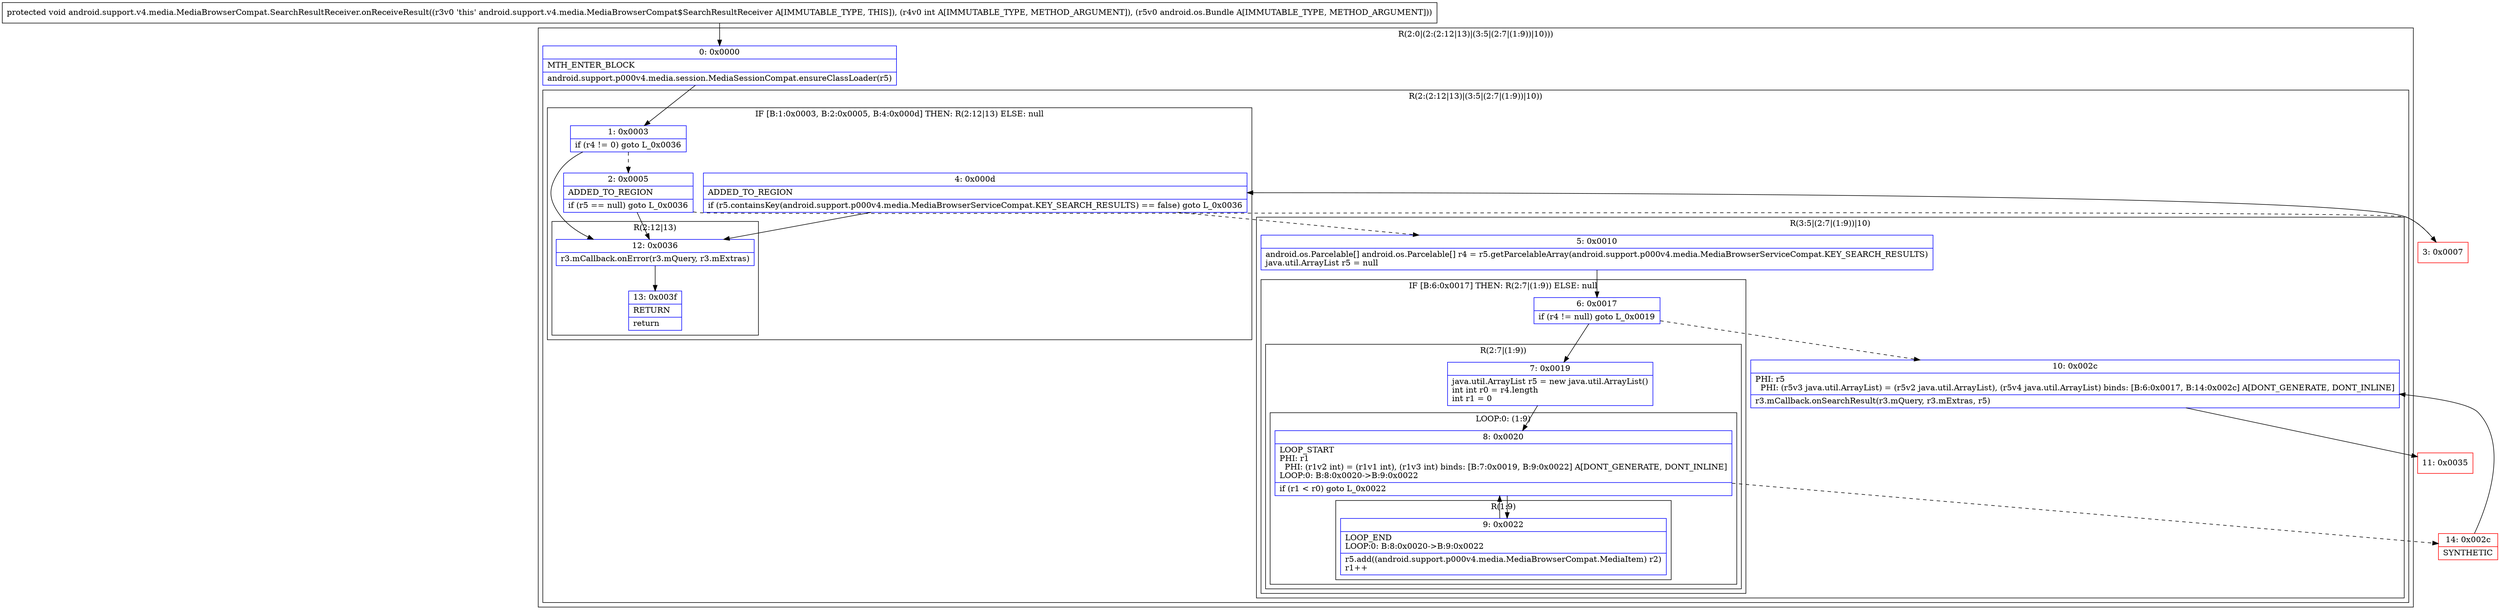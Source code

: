 digraph "CFG forandroid.support.v4.media.MediaBrowserCompat.SearchResultReceiver.onReceiveResult(ILandroid\/os\/Bundle;)V" {
subgraph cluster_Region_1758063232 {
label = "R(2:0|(2:(2:12|13)|(3:5|(2:7|(1:9))|10)))";
node [shape=record,color=blue];
Node_0 [shape=record,label="{0\:\ 0x0000|MTH_ENTER_BLOCK\l|android.support.p000v4.media.session.MediaSessionCompat.ensureClassLoader(r5)\l}"];
subgraph cluster_Region_1500647288 {
label = "R(2:(2:12|13)|(3:5|(2:7|(1:9))|10))";
node [shape=record,color=blue];
subgraph cluster_IfRegion_1449247696 {
label = "IF [B:1:0x0003, B:2:0x0005, B:4:0x000d] THEN: R(2:12|13) ELSE: null";
node [shape=record,color=blue];
Node_1 [shape=record,label="{1\:\ 0x0003|if (r4 != 0) goto L_0x0036\l}"];
Node_2 [shape=record,label="{2\:\ 0x0005|ADDED_TO_REGION\l|if (r5 == null) goto L_0x0036\l}"];
Node_4 [shape=record,label="{4\:\ 0x000d|ADDED_TO_REGION\l|if (r5.containsKey(android.support.p000v4.media.MediaBrowserServiceCompat.KEY_SEARCH_RESULTS) == false) goto L_0x0036\l}"];
subgraph cluster_Region_1355356816 {
label = "R(2:12|13)";
node [shape=record,color=blue];
Node_12 [shape=record,label="{12\:\ 0x0036|r3.mCallback.onError(r3.mQuery, r3.mExtras)\l}"];
Node_13 [shape=record,label="{13\:\ 0x003f|RETURN\l|return\l}"];
}
}
subgraph cluster_Region_1028183329 {
label = "R(3:5|(2:7|(1:9))|10)";
node [shape=record,color=blue];
Node_5 [shape=record,label="{5\:\ 0x0010|android.os.Parcelable[] android.os.Parcelable[] r4 = r5.getParcelableArray(android.support.p000v4.media.MediaBrowserServiceCompat.KEY_SEARCH_RESULTS)\ljava.util.ArrayList r5 = null\l}"];
subgraph cluster_IfRegion_1202712628 {
label = "IF [B:6:0x0017] THEN: R(2:7|(1:9)) ELSE: null";
node [shape=record,color=blue];
Node_6 [shape=record,label="{6\:\ 0x0017|if (r4 != null) goto L_0x0019\l}"];
subgraph cluster_Region_1408827631 {
label = "R(2:7|(1:9))";
node [shape=record,color=blue];
Node_7 [shape=record,label="{7\:\ 0x0019|java.util.ArrayList r5 = new java.util.ArrayList()\lint int r0 = r4.length\lint r1 = 0\l}"];
subgraph cluster_LoopRegion_2012440547 {
label = "LOOP:0: (1:9)";
node [shape=record,color=blue];
Node_8 [shape=record,label="{8\:\ 0x0020|LOOP_START\lPHI: r1 \l  PHI: (r1v2 int) = (r1v1 int), (r1v3 int) binds: [B:7:0x0019, B:9:0x0022] A[DONT_GENERATE, DONT_INLINE]\lLOOP:0: B:8:0x0020\-\>B:9:0x0022\l|if (r1 \< r0) goto L_0x0022\l}"];
subgraph cluster_Region_2048631198 {
label = "R(1:9)";
node [shape=record,color=blue];
Node_9 [shape=record,label="{9\:\ 0x0022|LOOP_END\lLOOP:0: B:8:0x0020\-\>B:9:0x0022\l|r5.add((android.support.p000v4.media.MediaBrowserCompat.MediaItem) r2)\lr1++\l}"];
}
}
}
}
Node_10 [shape=record,label="{10\:\ 0x002c|PHI: r5 \l  PHI: (r5v3 java.util.ArrayList) = (r5v2 java.util.ArrayList), (r5v4 java.util.ArrayList) binds: [B:6:0x0017, B:14:0x002c] A[DONT_GENERATE, DONT_INLINE]\l|r3.mCallback.onSearchResult(r3.mQuery, r3.mExtras, r5)\l}"];
}
}
}
Node_3 [shape=record,color=red,label="{3\:\ 0x0007}"];
Node_11 [shape=record,color=red,label="{11\:\ 0x0035}"];
Node_14 [shape=record,color=red,label="{14\:\ 0x002c|SYNTHETIC\l}"];
MethodNode[shape=record,label="{protected void android.support.v4.media.MediaBrowserCompat.SearchResultReceiver.onReceiveResult((r3v0 'this' android.support.v4.media.MediaBrowserCompat$SearchResultReceiver A[IMMUTABLE_TYPE, THIS]), (r4v0 int A[IMMUTABLE_TYPE, METHOD_ARGUMENT]), (r5v0 android.os.Bundle A[IMMUTABLE_TYPE, METHOD_ARGUMENT])) }"];
MethodNode -> Node_0;
Node_0 -> Node_1;
Node_1 -> Node_2[style=dashed];
Node_1 -> Node_12;
Node_2 -> Node_3[style=dashed];
Node_2 -> Node_12;
Node_4 -> Node_5[style=dashed];
Node_4 -> Node_12;
Node_12 -> Node_13;
Node_5 -> Node_6;
Node_6 -> Node_7;
Node_6 -> Node_10[style=dashed];
Node_7 -> Node_8;
Node_8 -> Node_9;
Node_8 -> Node_14[style=dashed];
Node_9 -> Node_8;
Node_10 -> Node_11;
Node_3 -> Node_4;
Node_14 -> Node_10;
}

